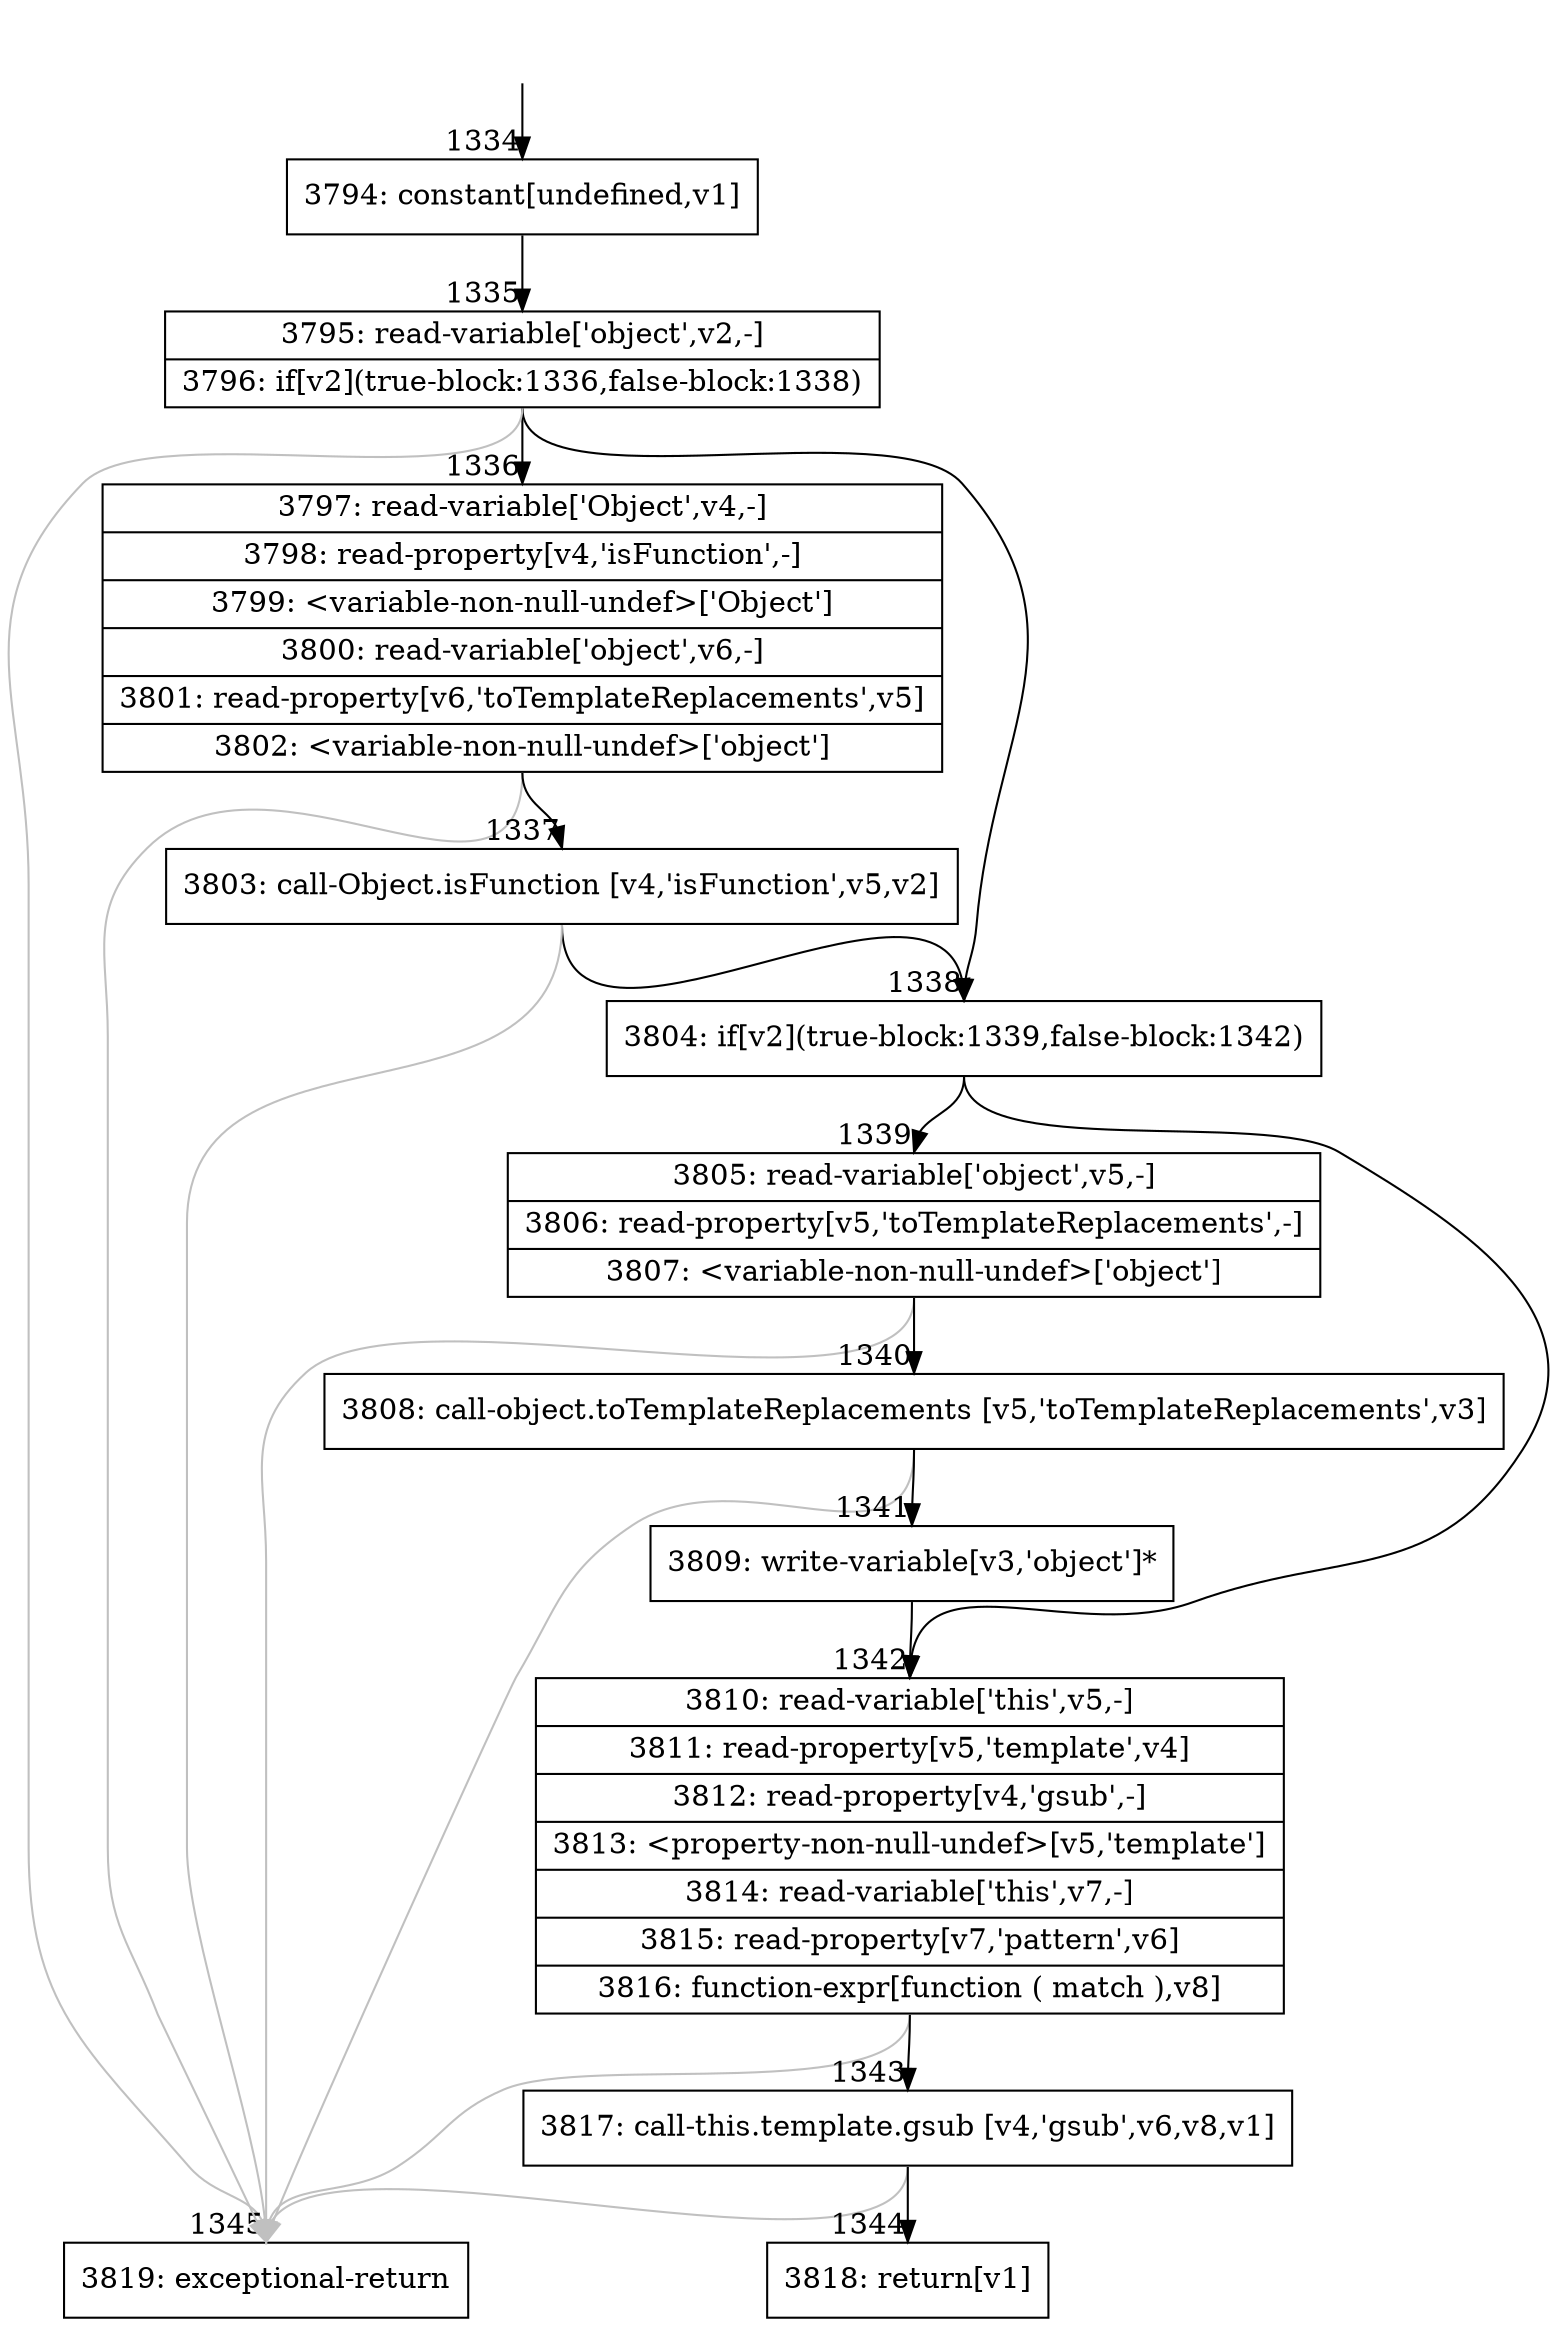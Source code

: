 digraph {
rankdir="TD"
BB_entry109[shape=none,label=""];
BB_entry109 -> BB1334 [tailport=s, headport=n, headlabel="    1334"]
BB1334 [shape=record label="{3794: constant[undefined,v1]}" ] 
BB1334 -> BB1335 [tailport=s, headport=n, headlabel="      1335"]
BB1335 [shape=record label="{3795: read-variable['object',v2,-]|3796: if[v2](true-block:1336,false-block:1338)}" ] 
BB1335 -> BB1338 [tailport=s, headport=n, headlabel="      1338"]
BB1335 -> BB1336 [tailport=s, headport=n, headlabel="      1336"]
BB1335 -> BB1345 [tailport=s, headport=n, color=gray, headlabel="      1345"]
BB1336 [shape=record label="{3797: read-variable['Object',v4,-]|3798: read-property[v4,'isFunction',-]|3799: \<variable-non-null-undef\>['Object']|3800: read-variable['object',v6,-]|3801: read-property[v6,'toTemplateReplacements',v5]|3802: \<variable-non-null-undef\>['object']}" ] 
BB1336 -> BB1337 [tailport=s, headport=n, headlabel="      1337"]
BB1336 -> BB1345 [tailport=s, headport=n, color=gray]
BB1337 [shape=record label="{3803: call-Object.isFunction [v4,'isFunction',v5,v2]}" ] 
BB1337 -> BB1338 [tailport=s, headport=n]
BB1337 -> BB1345 [tailport=s, headport=n, color=gray]
BB1338 [shape=record label="{3804: if[v2](true-block:1339,false-block:1342)}" ] 
BB1338 -> BB1339 [tailport=s, headport=n, headlabel="      1339"]
BB1338 -> BB1342 [tailport=s, headport=n, headlabel="      1342"]
BB1339 [shape=record label="{3805: read-variable['object',v5,-]|3806: read-property[v5,'toTemplateReplacements',-]|3807: \<variable-non-null-undef\>['object']}" ] 
BB1339 -> BB1340 [tailport=s, headport=n, headlabel="      1340"]
BB1339 -> BB1345 [tailport=s, headport=n, color=gray]
BB1340 [shape=record label="{3808: call-object.toTemplateReplacements [v5,'toTemplateReplacements',v3]}" ] 
BB1340 -> BB1341 [tailport=s, headport=n, headlabel="      1341"]
BB1340 -> BB1345 [tailport=s, headport=n, color=gray]
BB1341 [shape=record label="{3809: write-variable[v3,'object']*}" ] 
BB1341 -> BB1342 [tailport=s, headport=n]
BB1342 [shape=record label="{3810: read-variable['this',v5,-]|3811: read-property[v5,'template',v4]|3812: read-property[v4,'gsub',-]|3813: \<property-non-null-undef\>[v5,'template']|3814: read-variable['this',v7,-]|3815: read-property[v7,'pattern',v6]|3816: function-expr[function ( match ),v8]}" ] 
BB1342 -> BB1343 [tailport=s, headport=n, headlabel="      1343"]
BB1342 -> BB1345 [tailport=s, headport=n, color=gray]
BB1343 [shape=record label="{3817: call-this.template.gsub [v4,'gsub',v6,v8,v1]}" ] 
BB1343 -> BB1344 [tailport=s, headport=n, headlabel="      1344"]
BB1343 -> BB1345 [tailport=s, headport=n, color=gray]
BB1344 [shape=record label="{3818: return[v1]}" ] 
BB1345 [shape=record label="{3819: exceptional-return}" ] 
//#$~ 848
}
